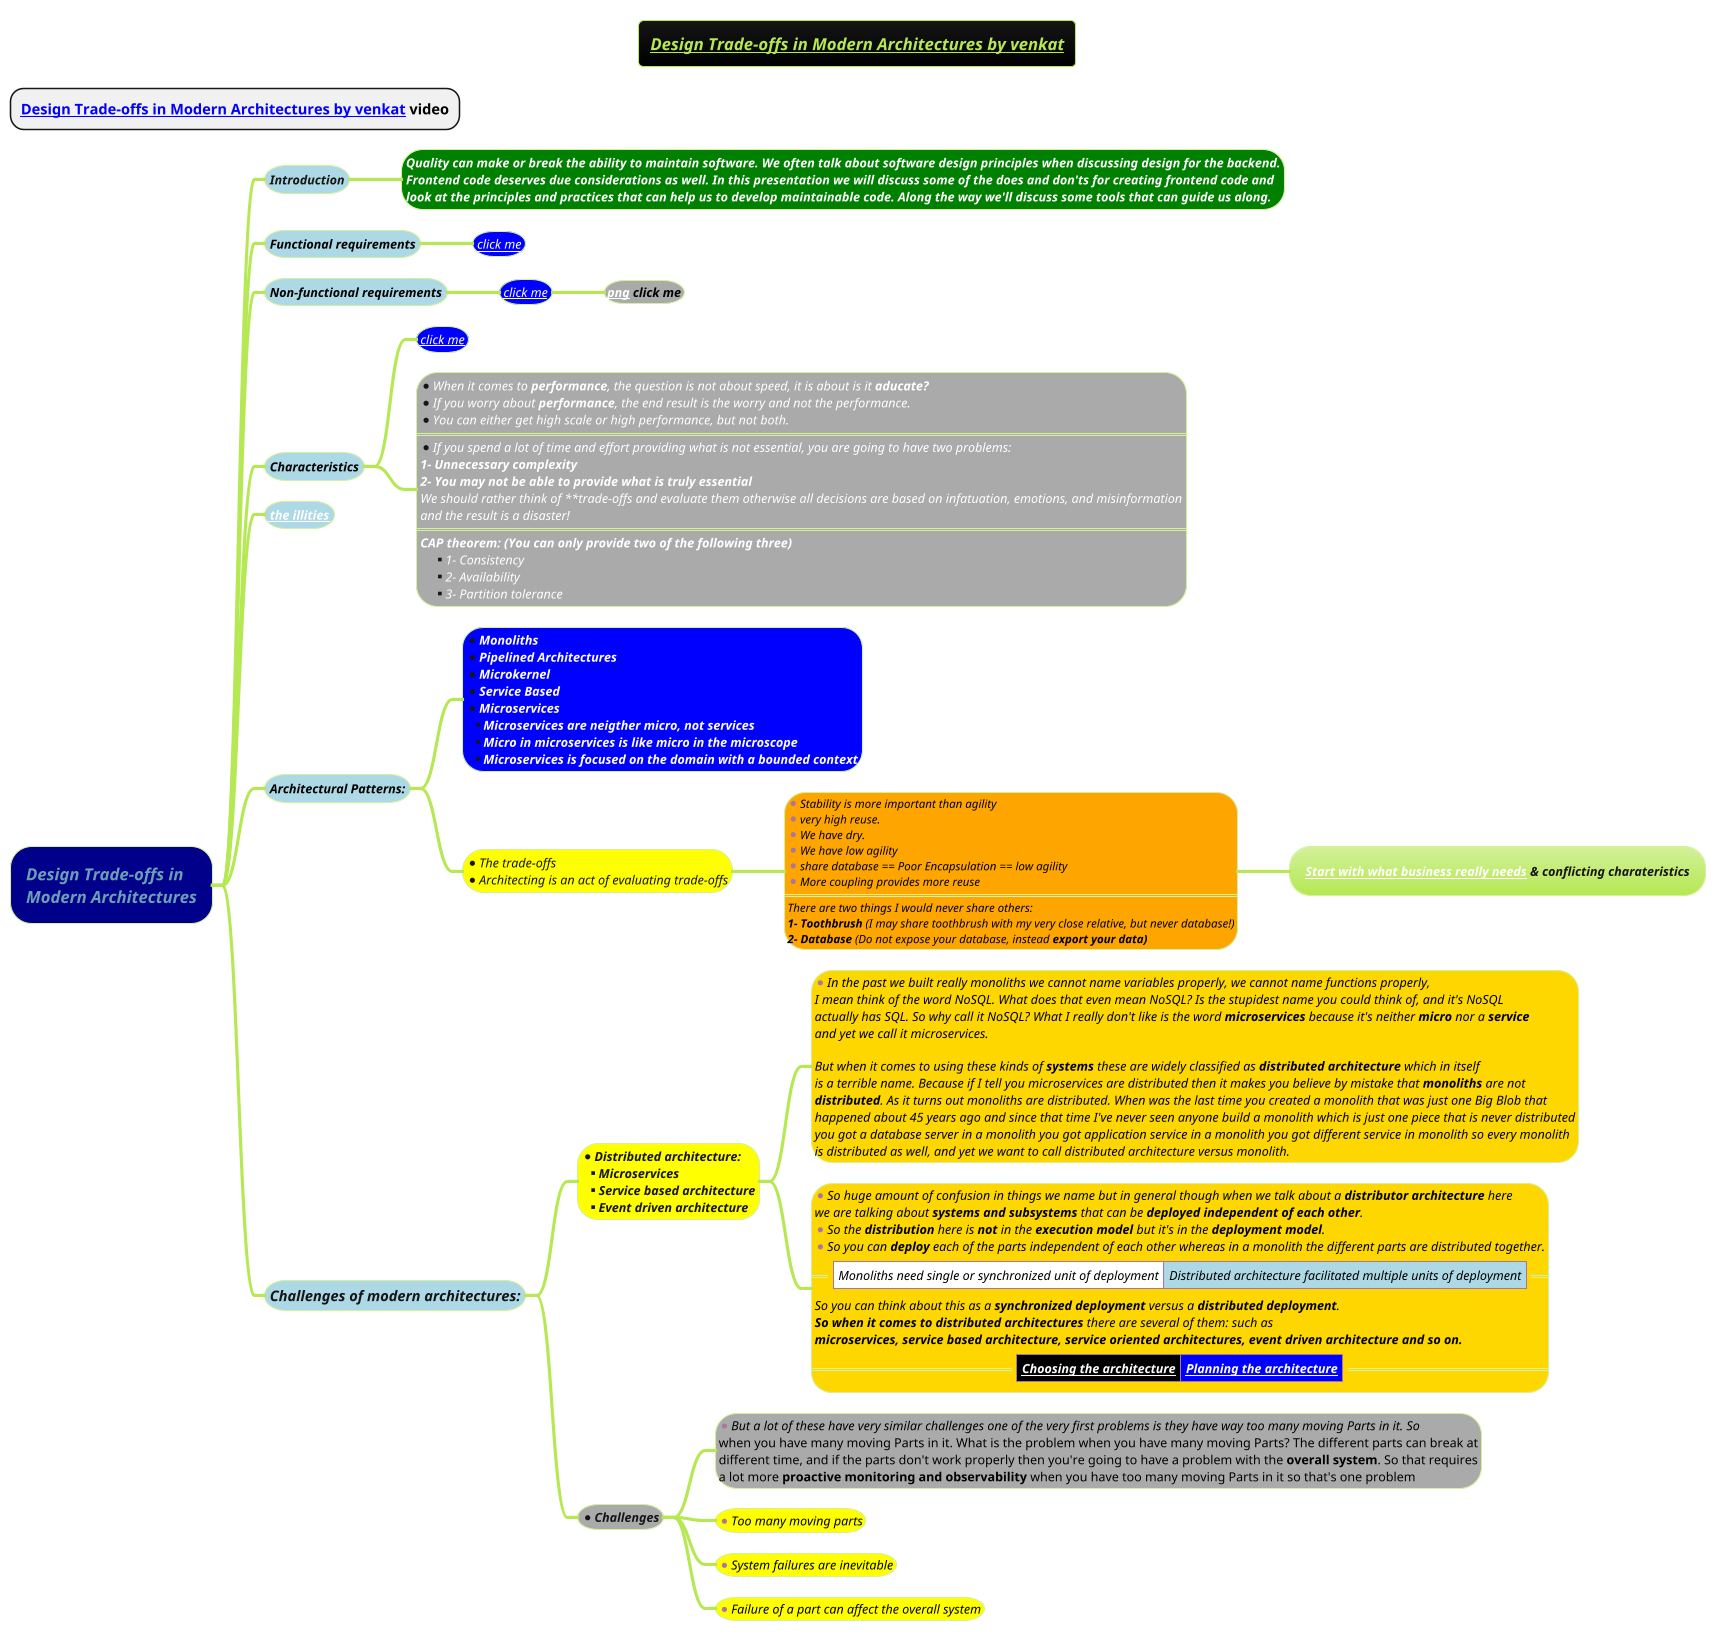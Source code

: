 ¶@startmindmap
title =<i><b><u><size:12>Design Trade-offs in Modern Architectures by venkat
* <b>[[https://www.youtube.com/watch?v=MTS7hCrznpA&list=LL&index=32&t=1556s Design Trade-offs in Modern Architectures by venkat]] video
!theme hacker

*[#darkblue] <i>Design Trade-offs in \n<i>Modern Architectures
**[#lightblue] <i><color #blac><size:12>Introduction
***[#green]:<b><i><color #white><size:12>Quality can make or break the ability to maintain software. We often talk about software design principles when discussing design for the backend.
<b><i><color #white><size:12>Frontend code deserves due considerations as well. In this presentation we will discuss some of the does and don'ts for creating frontend code and
<b><i><color #white><size:12>look at the principles and practices that can help us to develop maintainable code. Along the way we'll discuss some tools that can guide us along.;


**[#lightblue] <b><i><color #black><size:12>Functional requirements
***[#blue] <i><color #black><size:12>[[docs/3-programming-languages/Venkat-Subramaniam/images/img_896.png click me]]

**[#lightblue] <b><i><color #black><size:12>Non-functional requirements
***[#blue] <i><color #black><size:12>[[docs/3-programming-languages/Venkat-Subramaniam/images/img_897.png click me]]
****[#a] <b><i><color #black><size:12>[[docs/3-programming-languages/Venkat-Subramaniam/images/img_3.jpg png]] click me


**[#lightblue] <b><i><color #black><size:12>Characteristics
***[#blue] <i><color #black><size:12>[[docs/3-programming-languages/Venkat-Subramaniam/images/img_898.png click me]]
***[#a]:*<i><color #white><size:12>When it comes to **performance**, the question is not about speed, it is about is it <b>aducate?
*<i><color #white><size:12>If you worry about **performance**, the end result is the worry and not the performance.
*<i><color #white><size:12>You can either get high scale or high performance, but not both.
====
*<i><color #white><size:12>If you spend a lot of time and effort providing what is not essential, you are going to have two problems:
<b><i><color #white><size:12>1- Unnecessary complexity
<b><i><color #white><size:12>2- You may not be able to provide what is truly essential
<i><color #white><size:12>We should rather think of **trade-offs and evaluate them otherwise all decisions are based on infatuation, emotions, and misinformation
<i><color #white><size:12>and the result is a disaster!
====
<b><i><color #white><size:12>CAP theorem: (You can only provide two of the following three)
***<i><color #white><size:12>1- Consistency
***<i><color #white><size:12>2- Availability
***<i><color #white><size:12>3- Partition tolerance;

**[#lightblue] <b><i><color #black><size:12>[[docs/3-programming-languages/Venkat-Subramaniam/images/img_3.jpg the illities]]
**[#lightblue] <b><i><color #black><size:12>Architectural Patterns:
***[#blue]:*<i><color #white><b><size:12>Monoliths
*<i><color #white><b><size:12>Pipelined Architectures
*<i><color #white><b><size:12>Microkernel
*<i><color #white><b><size:12>Service Based
*<i><color #white><b><size:12>Microservices
**<i><color #white><b><size:12>Microservices are neigther micro, not services
**<i><color #white><b><size:12>Micro in microservices is like micro in the microscope
**<i><color #white><b><size:12>Microservices is focused on the domain with a bounded context;

***[#yellow]:*<i>The trade-offs
*<i>Architecting is an act of evaluating trade-offs;
****[#orange]:*<i><color #black>Stability is more important than agility
*<i><color #black>very high reuse.
*<i><color #black>We have dry.
*<i><color #black>We have low agility
*<i><color #black>share database == Poor Encapsulation == low agility
*<i><color #black>More coupling provides more reuse
====
<i><color #black>There are two things I would never share others:
<i><color #black>**1- Toothbrush** (I may share toothbrush with my very close relative, but never database!)
<i><color #black>**2- Database** (Do not expose your database, instead <b>export your data);
***** <b><i>[[docs/3-programming-languages/Venkat-Subramaniam/images/img_899.png Start with what business really needs]] & conflicting charateristics
**[#lightblue] <i>Challenges of modern architectures:
***[#yellow]:*<i>**Distributed architecture:**
**<i>**Microservices**
**<i>**Service based architecture**
**<i>**Event driven architecture**;
****[#gold]:*<i><color #black><size:12>In the past we built really monoliths we cannot name variables properly, we cannot name functions properly,
<i><color #black><size:12>I mean think of the word NoSQL. What does that even mean NoSQL? Is the stupidest name you could think of, and it's NoSQL
<i><color #black><size:12>actually has SQL. So why call it NoSQL? What I really don't like is the word **microservices** because it's neither **micro** nor a **service**
<i><color #black><size:12>and yet we call it microservices.

<i><color #black><size:12>But when it comes to using these kinds of **systems** these are widely classified as **distributed architecture** which in itself
<i><color #black><size:12>is a terrible name. Because if I tell you microservices are distributed then it makes you believe by mistake that **monoliths** are not
<i><color #black><size:12>**distributed**. As it turns out monoliths are distributed. When was the last time you created a monolith that was just one Big Blob that
<i><color #black><size:12>happened about 45 years ago and since that time I've never seen anyone build a monolith which is just one piece that is never distributed
<i><color #black><size:12>you got a database server in a monolith you got application service in a monolith you got different service in monolith so every monolith
<i><color #black><size:12>is distributed as well, and yet we want to call distributed architecture versus monolith.;

****[#gold]:*<i><color #black><size:12>So huge amount of confusion in things we name but in general though when we talk about a **distributor architecture** here
<i><color #black><size:12>we are talking about **systems and subsystems** that can be **deployed independent of each other**.
*<i><color #black><size:12>So the **distribution** here is **not** in the **execution model** but it's in the **deployment model**.
*<i><color #black><size:12>So you can **deploy** each of the parts independent of each other whereas in a monolith the different parts are distributed together.
==|<#white><i><color #black><size:12>Monoliths need single or synchronized unit of deployment|<#lightblue><i><color #black><size:12>Distributed architecture facilitated multiple units of deployment|==
<i><color #black><size:12>So you can think about this as a **synchronized deployment** versus a **distributed deployment**.
<i><color #black><size:12><b>So when it comes to <b>distributed architectures</b> there are several of them: such as
<i><color #black><size:12><b>microservices, service based architecture, service oriented architectures, event driven architecture and so on.
==|<#black><b><i><color #black><size:12>[[docs/3-programming-languages/Venkat-Subramaniam/images/img_839.png Choosing the architecture]]|<#blue><i><color #black><size:12><b>[[docs/3-programming-languages/Venkat-Subramaniam/Head-First-Architecture.puml Planning the architecture]]|==;

***[#a] *<i>**Challenges**
****[#a]:*<i><color #black><size:12>But a lot of these have very similar challenges one of the very first problems is they have way too many moving Parts in it. So
<color #black><size:12>when you have many moving Parts in it. What is the problem when you have many moving Parts? The different parts can break at
<color #black><size:12>different time, and if the parts don't work properly then you're going to have a problem with the **overall system**. So that requires
<color #black><size:12>a lot more **proactive monitoring and observability** when you have too many moving Parts in it so that's one problem;


****[#yellow] *<i><color #black><size:12>Too many moving parts
****[#yellow] *<i><color #black><size:12>System failures are inevitable
****[#yellow] *<i><color #black><size:12>Failure of a part can affect the overall system

@endmindmap
